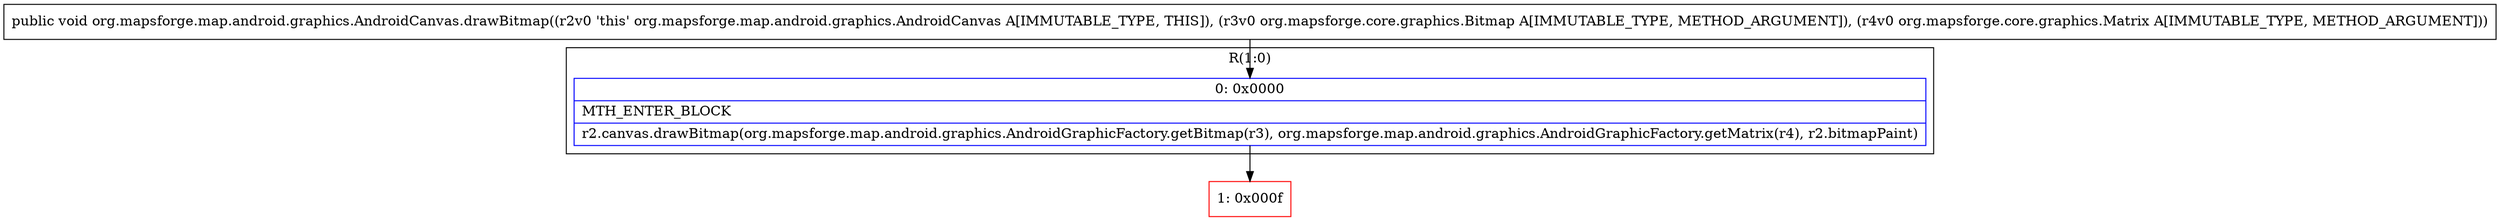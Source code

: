 digraph "CFG fororg.mapsforge.map.android.graphics.AndroidCanvas.drawBitmap(Lorg\/mapsforge\/core\/graphics\/Bitmap;Lorg\/mapsforge\/core\/graphics\/Matrix;)V" {
subgraph cluster_Region_1750488939 {
label = "R(1:0)";
node [shape=record,color=blue];
Node_0 [shape=record,label="{0\:\ 0x0000|MTH_ENTER_BLOCK\l|r2.canvas.drawBitmap(org.mapsforge.map.android.graphics.AndroidGraphicFactory.getBitmap(r3), org.mapsforge.map.android.graphics.AndroidGraphicFactory.getMatrix(r4), r2.bitmapPaint)\l}"];
}
Node_1 [shape=record,color=red,label="{1\:\ 0x000f}"];
MethodNode[shape=record,label="{public void org.mapsforge.map.android.graphics.AndroidCanvas.drawBitmap((r2v0 'this' org.mapsforge.map.android.graphics.AndroidCanvas A[IMMUTABLE_TYPE, THIS]), (r3v0 org.mapsforge.core.graphics.Bitmap A[IMMUTABLE_TYPE, METHOD_ARGUMENT]), (r4v0 org.mapsforge.core.graphics.Matrix A[IMMUTABLE_TYPE, METHOD_ARGUMENT])) }"];
MethodNode -> Node_0;
Node_0 -> Node_1;
}

